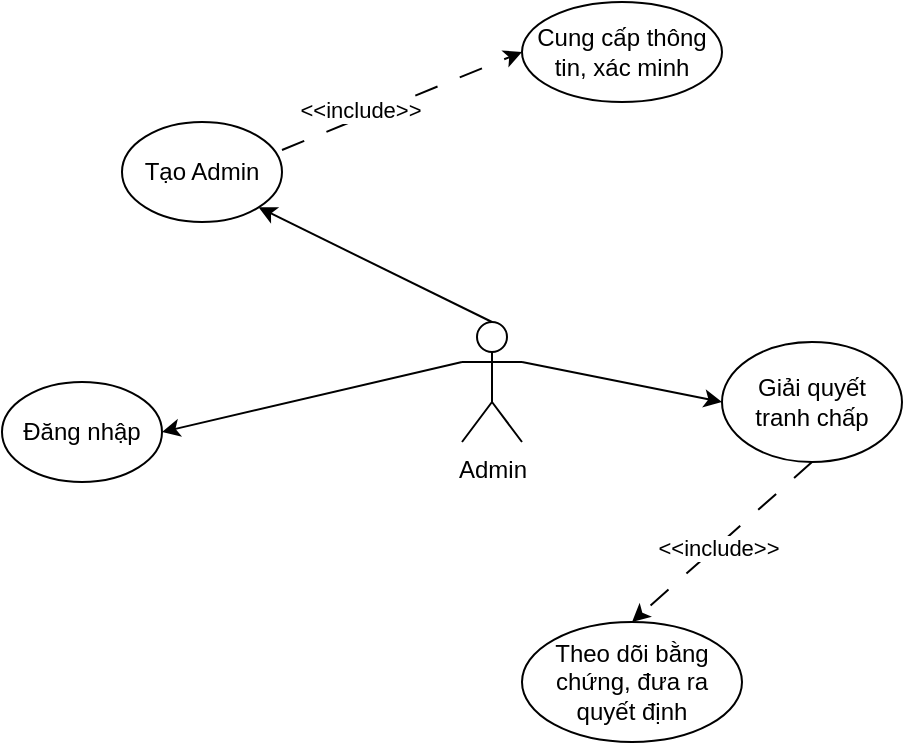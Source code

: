 <mxfile version="24.0.7" type="github">
  <diagram name="Page-1" id="v7zQvtteAtXxrZp0URC6">
    <mxGraphModel dx="1050" dy="522" grid="1" gridSize="10" guides="1" tooltips="1" connect="1" arrows="1" fold="1" page="1" pageScale="1" pageWidth="827" pageHeight="1169" math="0" shadow="0">
      <root>
        <mxCell id="0" />
        <mxCell id="1" parent="0" />
        <mxCell id="ZECW3TY5-MXl9FOdCWuJ-1" value="Admin" style="shape=umlActor;verticalLabelPosition=bottom;verticalAlign=top;html=1;outlineConnect=0;" vertex="1" parent="1">
          <mxGeometry x="400" y="240" width="30" height="60" as="geometry" />
        </mxCell>
        <mxCell id="ZECW3TY5-MXl9FOdCWuJ-2" value="Đăng nhập" style="ellipse;whiteSpace=wrap;html=1;" vertex="1" parent="1">
          <mxGeometry x="170" y="270" width="80" height="50" as="geometry" />
        </mxCell>
        <mxCell id="ZECW3TY5-MXl9FOdCWuJ-3" value="Tạo Admin" style="ellipse;whiteSpace=wrap;html=1;" vertex="1" parent="1">
          <mxGeometry x="230" y="140" width="80" height="50" as="geometry" />
        </mxCell>
        <mxCell id="ZECW3TY5-MXl9FOdCWuJ-4" value="" style="endArrow=classic;html=1;rounded=0;exitX=0;exitY=0.333;exitDx=0;exitDy=0;exitPerimeter=0;entryX=1;entryY=0.5;entryDx=0;entryDy=0;" edge="1" parent="1" source="ZECW3TY5-MXl9FOdCWuJ-1" target="ZECW3TY5-MXl9FOdCWuJ-2">
          <mxGeometry width="50" height="50" relative="1" as="geometry">
            <mxPoint x="390" y="350" as="sourcePoint" />
            <mxPoint x="440" y="300" as="targetPoint" />
          </mxGeometry>
        </mxCell>
        <mxCell id="ZECW3TY5-MXl9FOdCWuJ-5" value="" style="endArrow=classic;html=1;rounded=0;exitX=0.5;exitY=0;exitDx=0;exitDy=0;exitPerimeter=0;entryX=1;entryY=1;entryDx=0;entryDy=0;" edge="1" parent="1" source="ZECW3TY5-MXl9FOdCWuJ-1" target="ZECW3TY5-MXl9FOdCWuJ-3">
          <mxGeometry width="50" height="50" relative="1" as="geometry">
            <mxPoint x="390" y="350" as="sourcePoint" />
            <mxPoint x="440" y="300" as="targetPoint" />
          </mxGeometry>
        </mxCell>
        <mxCell id="ZECW3TY5-MXl9FOdCWuJ-6" value="Cung cấp thông tin, xác minh" style="ellipse;whiteSpace=wrap;html=1;" vertex="1" parent="1">
          <mxGeometry x="430" y="80" width="100" height="50" as="geometry" />
        </mxCell>
        <mxCell id="ZECW3TY5-MXl9FOdCWuJ-7" value="" style="endArrow=classic;html=1;rounded=0;exitX=1;exitY=0.28;exitDx=0;exitDy=0;exitPerimeter=0;entryX=0;entryY=0.5;entryDx=0;entryDy=0;dashed=1;dashPattern=12 12;" edge="1" parent="1" source="ZECW3TY5-MXl9FOdCWuJ-3" target="ZECW3TY5-MXl9FOdCWuJ-6">
          <mxGeometry width="50" height="50" relative="1" as="geometry">
            <mxPoint x="390" y="350" as="sourcePoint" />
            <mxPoint x="440" y="300" as="targetPoint" />
          </mxGeometry>
        </mxCell>
        <mxCell id="ZECW3TY5-MXl9FOdCWuJ-8" value="&amp;lt;&amp;lt;include&amp;gt;&amp;gt;" style="edgeLabel;html=1;align=center;verticalAlign=middle;resizable=0;points=[];" vertex="1" connectable="0" parent="ZECW3TY5-MXl9FOdCWuJ-7">
          <mxGeometry x="-0.319" y="4" relative="1" as="geometry">
            <mxPoint as="offset" />
          </mxGeometry>
        </mxCell>
        <mxCell id="ZECW3TY5-MXl9FOdCWuJ-9" value="Giải quyết&lt;br&gt;tranh chấp" style="ellipse;whiteSpace=wrap;html=1;" vertex="1" parent="1">
          <mxGeometry x="530" y="250" width="90" height="60" as="geometry" />
        </mxCell>
        <mxCell id="ZECW3TY5-MXl9FOdCWuJ-10" value="" style="endArrow=classic;html=1;rounded=0;exitX=1;exitY=0.333;exitDx=0;exitDy=0;exitPerimeter=0;entryX=0;entryY=0.5;entryDx=0;entryDy=0;" edge="1" parent="1" source="ZECW3TY5-MXl9FOdCWuJ-1" target="ZECW3TY5-MXl9FOdCWuJ-9">
          <mxGeometry width="50" height="50" relative="1" as="geometry">
            <mxPoint x="390" y="350" as="sourcePoint" />
            <mxPoint x="440" y="300" as="targetPoint" />
          </mxGeometry>
        </mxCell>
        <mxCell id="ZECW3TY5-MXl9FOdCWuJ-11" value="Theo dõi bằng chứng, đưa ra quyết định" style="ellipse;whiteSpace=wrap;html=1;" vertex="1" parent="1">
          <mxGeometry x="430" y="390" width="110" height="60" as="geometry" />
        </mxCell>
        <mxCell id="ZECW3TY5-MXl9FOdCWuJ-12" value="" style="endArrow=classic;html=1;rounded=0;exitX=0.5;exitY=1;exitDx=0;exitDy=0;entryX=0.5;entryY=0;entryDx=0;entryDy=0;dashed=1;dashPattern=12 12;" edge="1" parent="1" source="ZECW3TY5-MXl9FOdCWuJ-9" target="ZECW3TY5-MXl9FOdCWuJ-11">
          <mxGeometry width="50" height="50" relative="1" as="geometry">
            <mxPoint x="390" y="350" as="sourcePoint" />
            <mxPoint x="440" y="300" as="targetPoint" />
          </mxGeometry>
        </mxCell>
        <mxCell id="ZECW3TY5-MXl9FOdCWuJ-13" value="&amp;lt;&amp;lt;include&amp;gt;&amp;gt;" style="edgeLabel;html=1;align=center;verticalAlign=middle;resizable=0;points=[];" vertex="1" connectable="0" parent="ZECW3TY5-MXl9FOdCWuJ-12">
          <mxGeometry x="0.053" y="1" relative="1" as="geometry">
            <mxPoint as="offset" />
          </mxGeometry>
        </mxCell>
      </root>
    </mxGraphModel>
  </diagram>
</mxfile>
